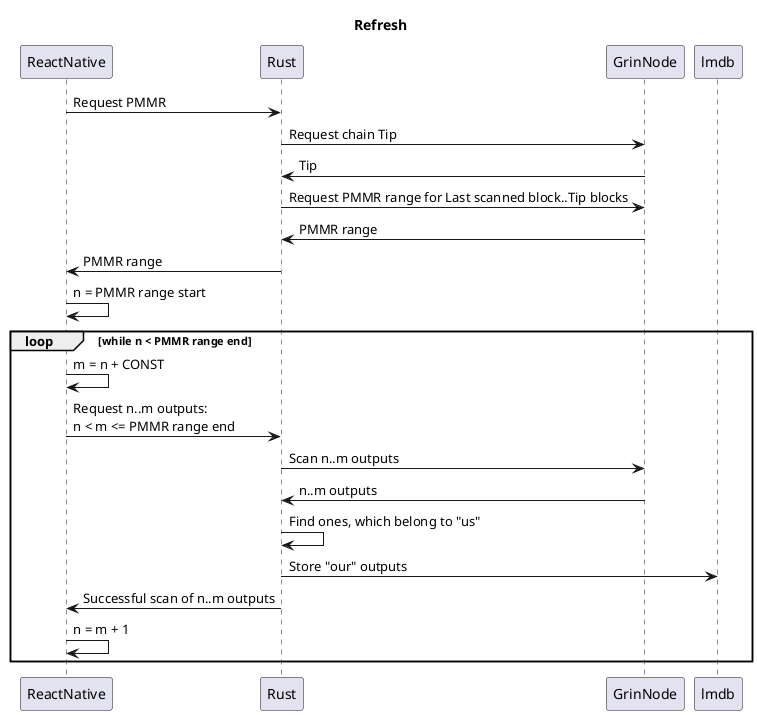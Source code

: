 @startuml refresh.png
/' skinparam dpi 300 '/
/' scale 1000 width '/
title Refresh 
ReactNative -> Rust: Request PMMR 
Rust -> GrinNode: Request chain Tip 
GrinNode -> Rust: Tip 
Rust -> GrinNode: Request PMMR range for Last scanned block..Tip blocks 
GrinNode -> Rust: PMMR range 
Rust -> ReactNative: PMMR range 
ReactNative -> ReactNative: n = PMMR range start
loop while n < PMMR range end
ReactNative -> ReactNative: m = n + CONST
ReactNative -> Rust: Request n..m outputs:\nn < m <= PMMR range end
Rust -> GrinNode: Scan n..m outputs 
GrinNode -> Rust: n..m outputs 
Rust -> Rust: Find ones, which belong to "us" 
Rust -> lmdb: Store "our" outputs 
Rust -> ReactNative: Successful scan of n..m outputs 
ReactNative -> ReactNative: n = m + 1
end
@enduml


